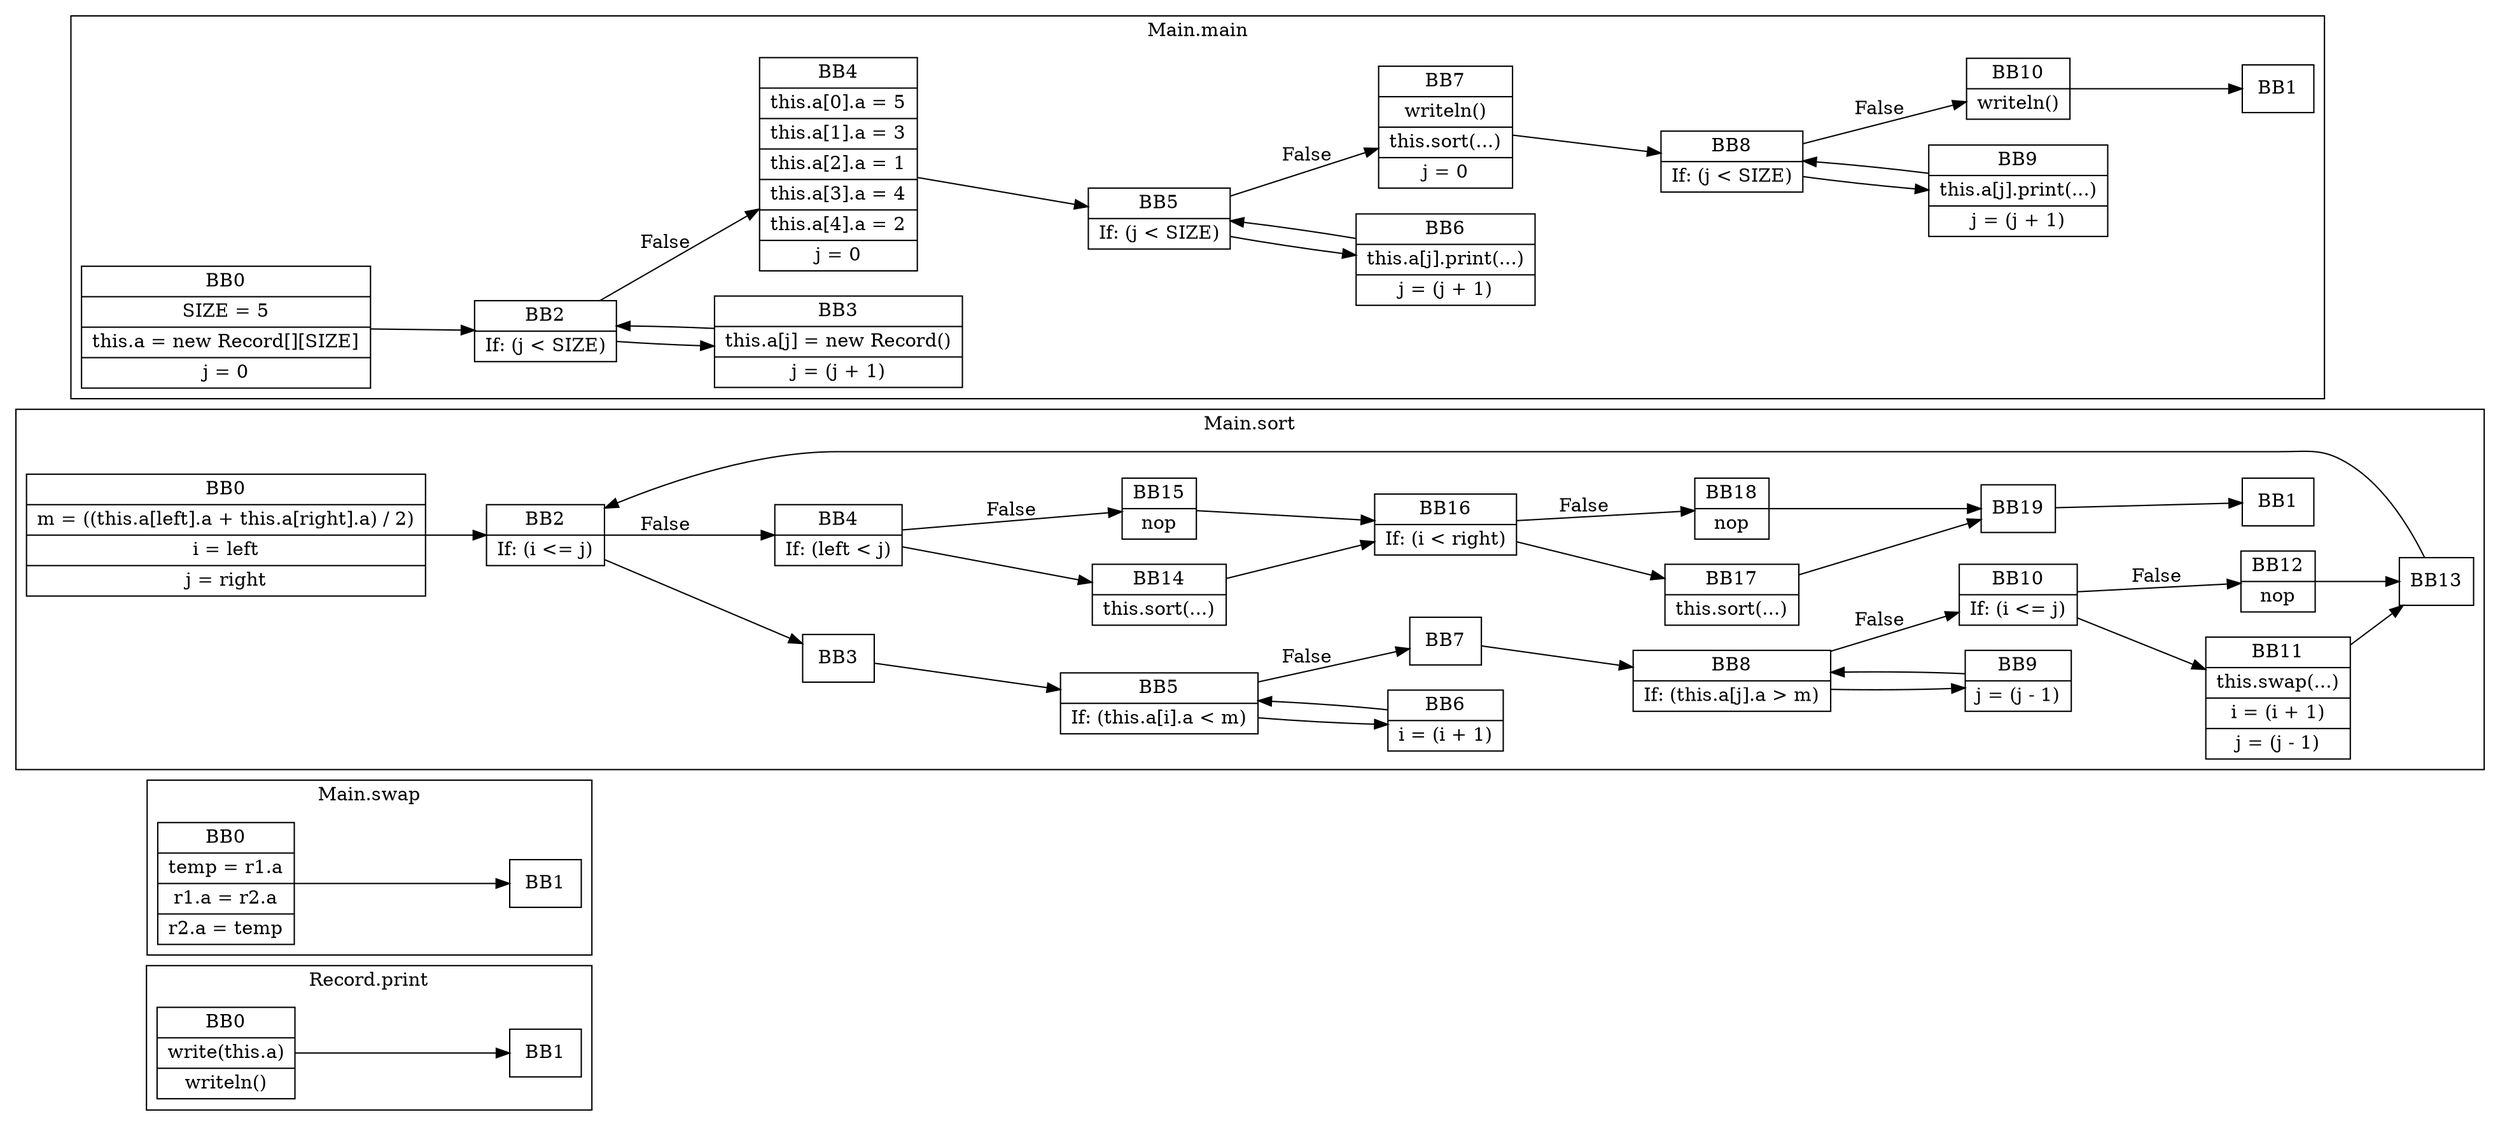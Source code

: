 digraph G {
  graph [ rankdir = "LR" ];
  subgraph cluster_0 {
    label = "Record.print"
    M0_BB0 [
      shape="record"
      label="BB0|write(this.a)|writeln()"
    ];
    M0_BB0 -> M0_BB1;
    M0_BB1 [
      shape="record"
      label="BB1"
    ];
  }
  subgraph cluster_1 {
    label = "Main.swap"
    M1_BB0 [
      shape="record"
      label="BB0|temp = r1.a|r1.a = r2.a|r2.a = temp"
    ];
    M1_BB0 -> M1_BB1;
    M1_BB1 [
      shape="record"
      label="BB1"
    ];
  }
  subgraph cluster_2 {
    label = "Main.sort"
    M2_BB0 [
      shape="record"
      label="BB0|m = ((this.a[left].a + this.a[right].a) / 2)|i = left|j = right"
    ];
    M2_BB0 -> M2_BB2;
    M2_BB1 [
      shape="record"
      label="BB1"
    ];
    M2_BB2 [
      shape="record"
      label="BB2|If: (i \<= j)"
    ];
    M2_BB2 -> M2_BB3;
    M2_BB2 -> M2_BB4 [label="False"];
    M2_BB3 [
      shape="record"
      label="BB3"
    ];
    M2_BB3 -> M2_BB5;
    M2_BB4 [
      shape="record"
      label="BB4|If: (left \< j)"
    ];
    M2_BB4 -> M2_BB14;
    M2_BB4 -> M2_BB15 [label="False"];
    M2_BB5 [
      shape="record"
      label="BB5|If: (this.a[i].a \< m)"
    ];
    M2_BB5 -> M2_BB6;
    M2_BB5 -> M2_BB7 [label="False"];
    M2_BB6 [
      shape="record"
      label="BB6|i = (i + 1)"
    ];
    M2_BB6 -> M2_BB5;
    M2_BB7 [
      shape="record"
      label="BB7"
    ];
    M2_BB7 -> M2_BB8;
    M2_BB8 [
      shape="record"
      label="BB8|If: (this.a[j].a \> m)"
    ];
    M2_BB8 -> M2_BB9;
    M2_BB8 -> M2_BB10 [label="False"];
    M2_BB9 [
      shape="record"
      label="BB9|j = (j - 1)"
    ];
    M2_BB9 -> M2_BB8;
    M2_BB10 [
      shape="record"
      label="BB10|If: (i \<= j)"
    ];
    M2_BB10 -> M2_BB11;
    M2_BB10 -> M2_BB12 [label="False"];
    M2_BB11 [
      shape="record"
      label="BB11|this.swap(...)|i = (i + 1)|j = (j - 1)"
    ];
    M2_BB11 -> M2_BB13;
    M2_BB12 [
      shape="record"
      label="BB12|nop"
    ];
    M2_BB12 -> M2_BB13;
    M2_BB13 [
      shape="record"
      label="BB13"
    ];
    M2_BB13 -> M2_BB2;
    M2_BB14 [
      shape="record"
      label="BB14|this.sort(...)"
    ];
    M2_BB14 -> M2_BB16;
    M2_BB15 [
      shape="record"
      label="BB15|nop"
    ];
    M2_BB15 -> M2_BB16;
    M2_BB16 [
      shape="record"
      label="BB16|If: (i \< right)"
    ];
    M2_BB16 -> M2_BB17;
    M2_BB16 -> M2_BB18 [label="False"];
    M2_BB17 [
      shape="record"
      label="BB17|this.sort(...)"
    ];
    M2_BB17 -> M2_BB19;
    M2_BB18 [
      shape="record"
      label="BB18|nop"
    ];
    M2_BB18 -> M2_BB19;
    M2_BB19 [
      shape="record"
      label="BB19"
    ];
    M2_BB19 -> M2_BB1;
  }
  subgraph cluster_3 {
    label = "Main.main"
    M3_BB0 [
      shape="record"
      label="BB0|SIZE = 5|this.a = new Record[][SIZE]|j = 0"
    ];
    M3_BB0 -> M3_BB2;
    M3_BB1 [
      shape="record"
      label="BB1"
    ];
    M3_BB2 [
      shape="record"
      label="BB2|If: (j \< SIZE)"
    ];
    M3_BB2 -> M3_BB3;
    M3_BB2 -> M3_BB4 [label="False"];
    M3_BB3 [
      shape="record"
      label="BB3|this.a[j] = new Record()|j = (j + 1)"
    ];
    M3_BB3 -> M3_BB2;
    M3_BB4 [
      shape="record"
      label="BB4|this.a[0].a = 5|this.a[1].a = 3|this.a[2].a = 1|this.a[3].a = 4|this.a[4].a = 2|j = 0"
    ];
    M3_BB4 -> M3_BB5;
    M3_BB5 [
      shape="record"
      label="BB5|If: (j \< SIZE)"
    ];
    M3_BB5 -> M3_BB6;
    M3_BB5 -> M3_BB7 [label="False"];
    M3_BB6 [
      shape="record"
      label="BB6|this.a[j].print(...)|j = (j + 1)"
    ];
    M3_BB6 -> M3_BB5;
    M3_BB7 [
      shape="record"
      label="BB7|writeln()|this.sort(...)|j = 0"
    ];
    M3_BB7 -> M3_BB8;
    M3_BB8 [
      shape="record"
      label="BB8|If: (j \< SIZE)"
    ];
    M3_BB8 -> M3_BB9;
    M3_BB8 -> M3_BB10 [label="False"];
    M3_BB9 [
      shape="record"
      label="BB9|this.a[j].print(...)|j = (j + 1)"
    ];
    M3_BB9 -> M3_BB8;
    M3_BB10 [
      shape="record"
      label="BB10|writeln()"
    ];
    M3_BB10 -> M3_BB1;
  }
}
